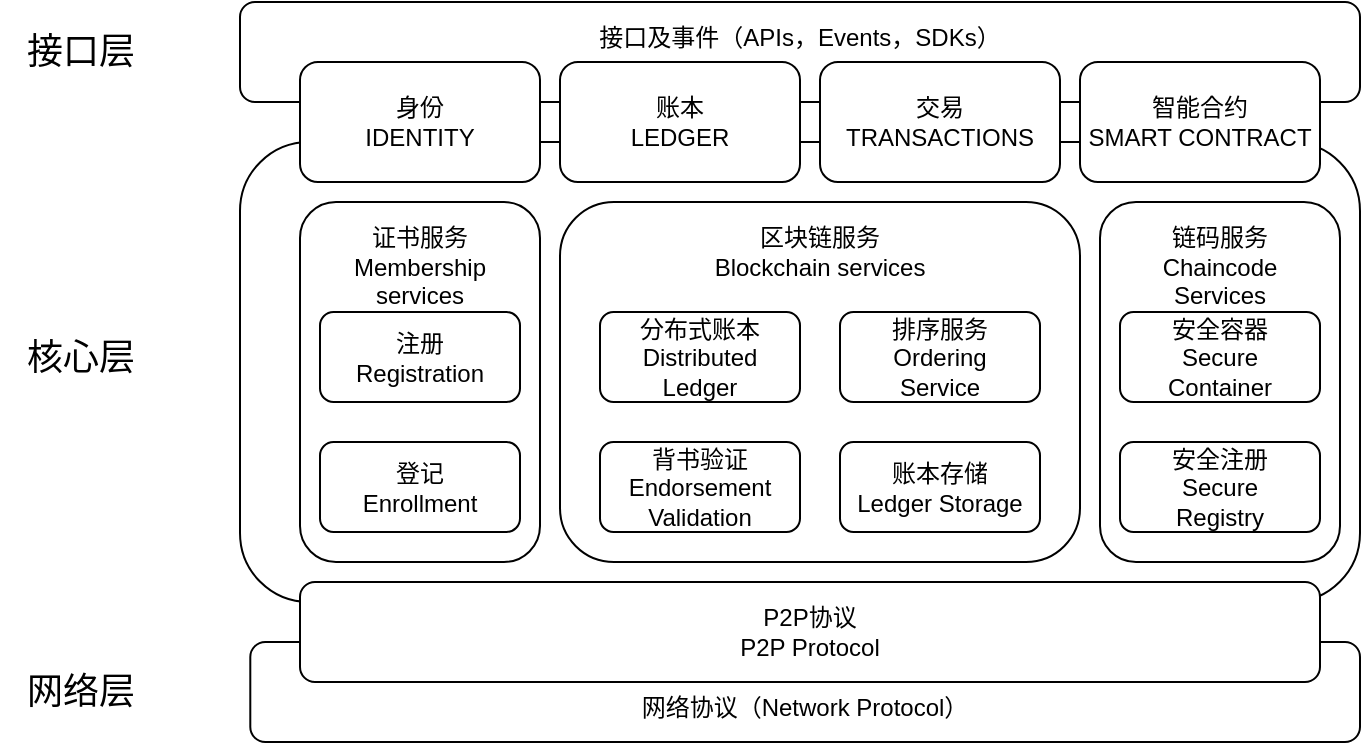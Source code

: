 <mxfile version="26.2.14">
  <diagram name="第 1 页" id="kj1Vbqidj4OT7pCJw0eN">
    <mxGraphModel dx="1183" dy="763" grid="0" gridSize="10" guides="1" tooltips="1" connect="1" arrows="1" fold="1" page="1" pageScale="1" pageWidth="827" pageHeight="1169" math="0" shadow="0">
      <root>
        <mxCell id="0" />
        <mxCell id="1" parent="0" />
        <mxCell id="75i5XGhBc6G2A9r4toG1-3" value="接口及事件（APIs，Events，SDKs）&lt;div&gt;&lt;br&gt;&lt;/div&gt;" style="rounded=1;whiteSpace=wrap;html=1;" vertex="1" parent="1">
          <mxGeometry x="180" y="320" width="560" height="50" as="geometry" />
        </mxCell>
        <mxCell id="75i5XGhBc6G2A9r4toG1-4" value="" style="rounded=1;whiteSpace=wrap;html=1;" vertex="1" parent="1">
          <mxGeometry x="180" y="390" width="560" height="230" as="geometry" />
        </mxCell>
        <mxCell id="75i5XGhBc6G2A9r4toG1-5" value="&lt;div&gt;&lt;br&gt;&lt;/div&gt;&lt;div&gt;网络协议（Network Protocol）&lt;/div&gt;" style="rounded=1;whiteSpace=wrap;html=1;" vertex="1" parent="1">
          <mxGeometry x="185.15" y="640" width="554.85" height="50" as="geometry" />
        </mxCell>
        <mxCell id="75i5XGhBc6G2A9r4toG1-6" value="P2P协议&lt;div&gt;P2P Protocol&lt;/div&gt;" style="rounded=1;whiteSpace=wrap;html=1;" vertex="1" parent="1">
          <mxGeometry x="210" y="610" width="510" height="50" as="geometry" />
        </mxCell>
        <mxCell id="75i5XGhBc6G2A9r4toG1-12" value="&lt;font&gt;交易&lt;/font&gt;&lt;div&gt;&lt;font&gt;TRANSACTIONS&lt;/font&gt;&lt;/div&gt;" style="rounded=1;whiteSpace=wrap;html=1;" vertex="1" parent="1">
          <mxGeometry x="470" y="350" width="120" height="60" as="geometry" />
        </mxCell>
        <mxCell id="75i5XGhBc6G2A9r4toG1-13" value="账本&lt;div&gt;LEDGER&lt;/div&gt;" style="rounded=1;whiteSpace=wrap;html=1;" vertex="1" parent="1">
          <mxGeometry x="340" y="350" width="120" height="60" as="geometry" />
        </mxCell>
        <mxCell id="75i5XGhBc6G2A9r4toG1-14" value="&lt;font&gt;身份&lt;/font&gt;&lt;div&gt;&lt;font&gt;IDENTITY&lt;/font&gt;&lt;/div&gt;" style="rounded=1;whiteSpace=wrap;html=1;" vertex="1" parent="1">
          <mxGeometry x="210" y="350" width="120" height="60" as="geometry" />
        </mxCell>
        <mxCell id="75i5XGhBc6G2A9r4toG1-15" value="&lt;font&gt;智能合约&lt;/font&gt;&lt;div&gt;&lt;font&gt;SMART CONTRACT&lt;/font&gt;&lt;/div&gt;" style="rounded=1;whiteSpace=wrap;html=1;" vertex="1" parent="1">
          <mxGeometry x="600" y="350" width="120" height="60" as="geometry" />
        </mxCell>
        <mxCell id="75i5XGhBc6G2A9r4toG1-16" value="证书服务&lt;div&gt;Membership&lt;/div&gt;&lt;div&gt;services&lt;/div&gt;&lt;div&gt;&lt;br&gt;&lt;/div&gt;&lt;div&gt;&lt;br&gt;&lt;/div&gt;&lt;div&gt;&lt;br&gt;&lt;/div&gt;&lt;div&gt;&lt;br&gt;&lt;/div&gt;&lt;div&gt;&lt;br&gt;&lt;/div&gt;&lt;div&gt;&lt;br&gt;&lt;/div&gt;&lt;div&gt;&lt;br&gt;&lt;/div&gt;&lt;div&gt;&lt;br&gt;&lt;/div&gt;" style="rounded=1;whiteSpace=wrap;html=1;" vertex="1" parent="1">
          <mxGeometry x="210" y="420" width="120" height="180" as="geometry" />
        </mxCell>
        <mxCell id="75i5XGhBc6G2A9r4toG1-17" value="区块链服务&lt;div&gt;Blockchain services&lt;/div&gt;&lt;div&gt;&lt;br&gt;&lt;/div&gt;&lt;div&gt;&lt;br&gt;&lt;/div&gt;&lt;div&gt;&lt;br&gt;&lt;/div&gt;&lt;div&gt;&lt;br&gt;&lt;/div&gt;&lt;div&gt;&lt;br&gt;&lt;/div&gt;&lt;div&gt;&lt;br&gt;&lt;/div&gt;&lt;div&gt;&lt;br&gt;&lt;/div&gt;&lt;div&gt;&lt;br&gt;&lt;/div&gt;&lt;div&gt;&lt;br&gt;&lt;/div&gt;" style="rounded=1;whiteSpace=wrap;html=1;" vertex="1" parent="1">
          <mxGeometry x="340" y="420" width="260" height="180" as="geometry" />
        </mxCell>
        <mxCell id="75i5XGhBc6G2A9r4toG1-18" value="链码服务&lt;div&gt;Chaincode&lt;/div&gt;&lt;div&gt;Services&lt;/div&gt;&lt;div&gt;&lt;br&gt;&lt;/div&gt;&lt;div&gt;&lt;br&gt;&lt;/div&gt;&lt;div&gt;&lt;br&gt;&lt;/div&gt;&lt;div&gt;&lt;br&gt;&lt;/div&gt;&lt;div&gt;&lt;br&gt;&lt;/div&gt;&lt;div&gt;&lt;br&gt;&lt;/div&gt;&lt;div&gt;&lt;br&gt;&lt;/div&gt;&lt;div&gt;&lt;br&gt;&lt;/div&gt;" style="rounded=1;whiteSpace=wrap;html=1;" vertex="1" parent="1">
          <mxGeometry x="610" y="420" width="120" height="180" as="geometry" />
        </mxCell>
        <mxCell id="75i5XGhBc6G2A9r4toG1-19" value="注册&lt;div&gt;Registration&lt;/div&gt;" style="rounded=1;whiteSpace=wrap;html=1;" vertex="1" parent="1">
          <mxGeometry x="220" y="475" width="100" height="45" as="geometry" />
        </mxCell>
        <mxCell id="75i5XGhBc6G2A9r4toG1-20" value="登记&lt;div&gt;Enrollment&lt;/div&gt;" style="rounded=1;whiteSpace=wrap;html=1;" vertex="1" parent="1">
          <mxGeometry x="220" y="540" width="100" height="45" as="geometry" />
        </mxCell>
        <mxCell id="75i5XGhBc6G2A9r4toG1-21" value="分布式账本&lt;div&gt;Distributed&lt;/div&gt;&lt;div&gt;Ledger&lt;/div&gt;" style="rounded=1;whiteSpace=wrap;html=1;" vertex="1" parent="1">
          <mxGeometry x="360" y="475" width="100" height="45" as="geometry" />
        </mxCell>
        <mxCell id="75i5XGhBc6G2A9r4toG1-22" value="背书验证&lt;div&gt;Endorsement&lt;/div&gt;&lt;div&gt;Validation&lt;/div&gt;" style="rounded=1;whiteSpace=wrap;html=1;" vertex="1" parent="1">
          <mxGeometry x="360" y="540" width="100" height="45" as="geometry" />
        </mxCell>
        <mxCell id="75i5XGhBc6G2A9r4toG1-23" value="排序服务&lt;div&gt;Ordering&lt;/div&gt;&lt;div&gt;Service&lt;/div&gt;" style="rounded=1;whiteSpace=wrap;html=1;" vertex="1" parent="1">
          <mxGeometry x="480" y="475" width="100" height="45" as="geometry" />
        </mxCell>
        <mxCell id="75i5XGhBc6G2A9r4toG1-24" value="账本存储&lt;div&gt;Ledger Storage&lt;/div&gt;" style="rounded=1;whiteSpace=wrap;html=1;" vertex="1" parent="1">
          <mxGeometry x="480" y="540" width="100" height="45" as="geometry" />
        </mxCell>
        <mxCell id="75i5XGhBc6G2A9r4toG1-25" value="安全容器&lt;div&gt;Secure&lt;/div&gt;&lt;div&gt;Container&lt;/div&gt;" style="rounded=1;whiteSpace=wrap;html=1;" vertex="1" parent="1">
          <mxGeometry x="620" y="475" width="100" height="45" as="geometry" />
        </mxCell>
        <mxCell id="75i5XGhBc6G2A9r4toG1-26" value="安全注册&lt;div&gt;Secure&lt;/div&gt;&lt;div&gt;Registry&lt;/div&gt;" style="rounded=1;whiteSpace=wrap;html=1;" vertex="1" parent="1">
          <mxGeometry x="620" y="540" width="100" height="45" as="geometry" />
        </mxCell>
        <mxCell id="75i5XGhBc6G2A9r4toG1-27" value="&lt;font style=&quot;font-size: 18px;&quot;&gt;接口层&lt;/font&gt;" style="text;html=1;align=center;verticalAlign=middle;resizable=0;points=[];autosize=1;strokeColor=none;fillColor=none;" vertex="1" parent="1">
          <mxGeometry x="60" y="325" width="80" height="40" as="geometry" />
        </mxCell>
        <mxCell id="75i5XGhBc6G2A9r4toG1-28" value="&lt;font style=&quot;font-size: 18px;&quot;&gt;核心层&lt;/font&gt;" style="text;html=1;align=center;verticalAlign=middle;resizable=0;points=[];autosize=1;strokeColor=none;fillColor=none;" vertex="1" parent="1">
          <mxGeometry x="60" y="477.5" width="80" height="40" as="geometry" />
        </mxCell>
        <mxCell id="75i5XGhBc6G2A9r4toG1-30" value="&lt;font style=&quot;font-size: 18px;&quot;&gt;网络层&lt;/font&gt;" style="text;html=1;align=center;verticalAlign=middle;resizable=0;points=[];autosize=1;strokeColor=none;fillColor=none;" vertex="1" parent="1">
          <mxGeometry x="60" y="645" width="80" height="40" as="geometry" />
        </mxCell>
      </root>
    </mxGraphModel>
  </diagram>
</mxfile>
